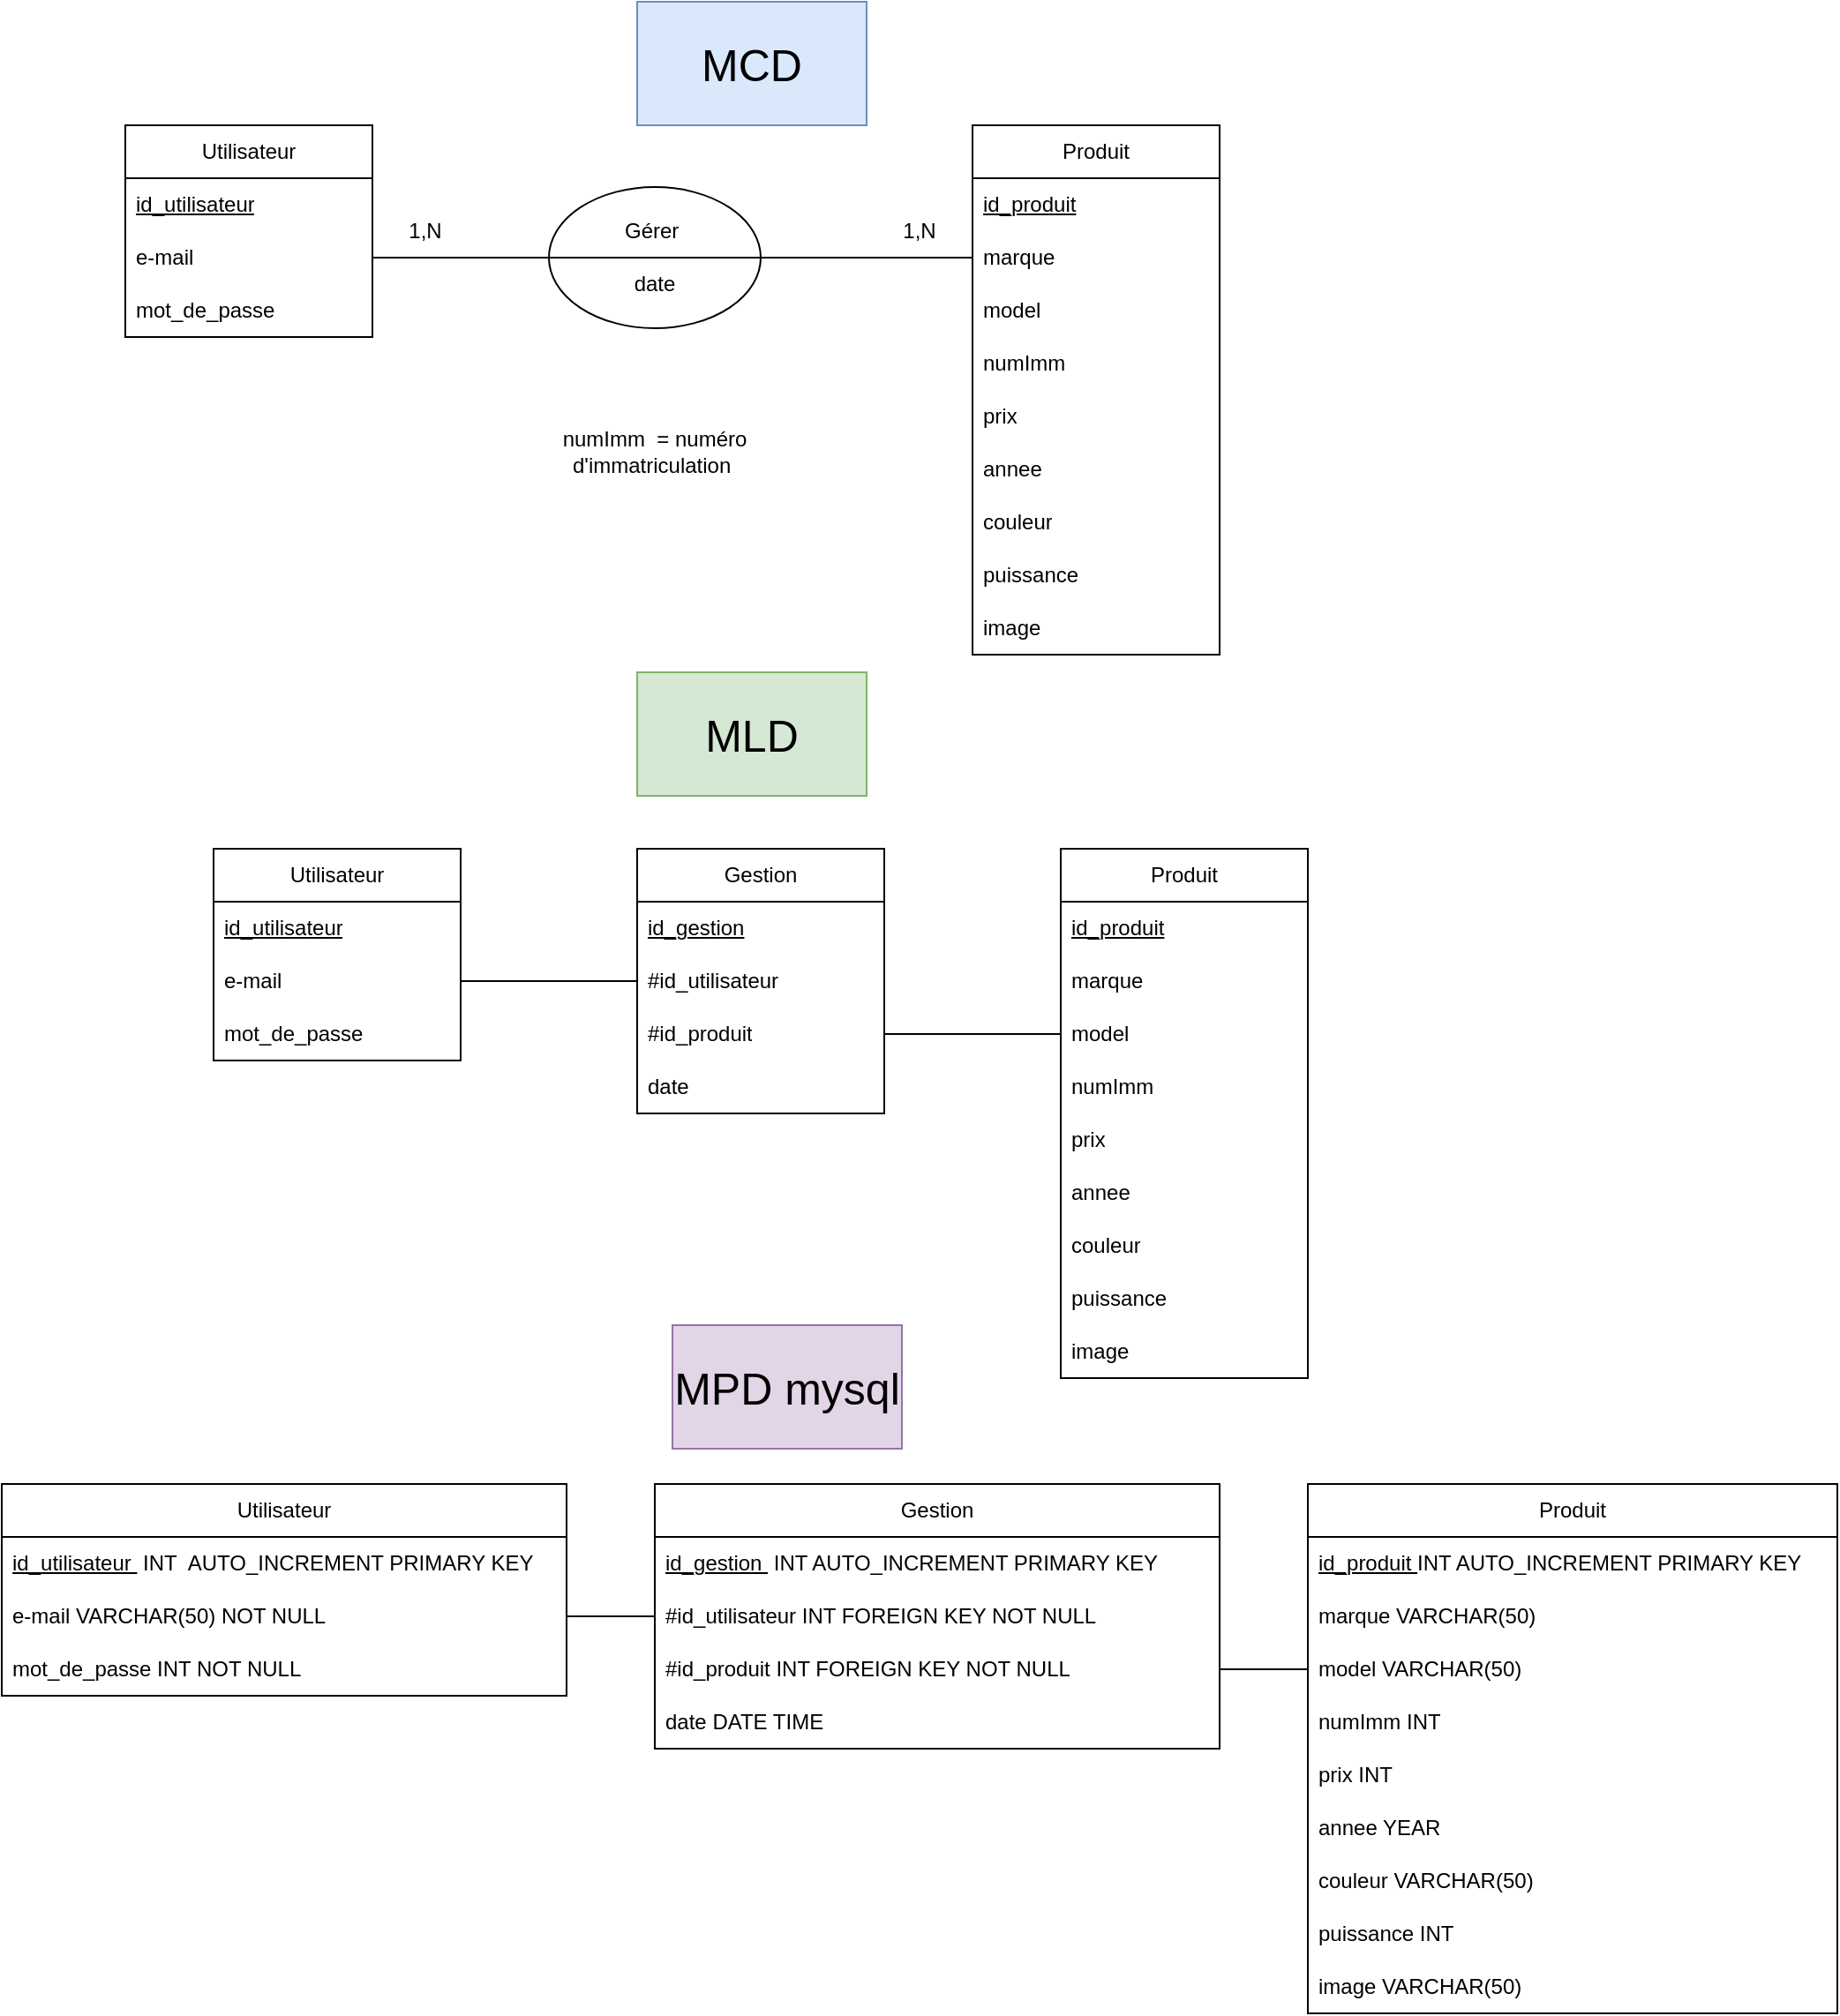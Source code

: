 <mxfile version="24.4.6" type="github">
  <diagram name="Page-1" id="OpfT0ckYa0zapqFZf7aK">
    <mxGraphModel dx="1744" dy="946" grid="1" gridSize="10" guides="1" tooltips="1" connect="1" arrows="1" fold="1" page="1" pageScale="1" pageWidth="1169" pageHeight="1654" math="0" shadow="0">
      <root>
        <mxCell id="0" />
        <mxCell id="1" parent="0" />
        <mxCell id="NCHCxoEyMYpZBGAJgEaN-1" value="Utilisateur" style="swimlane;fontStyle=0;childLayout=stackLayout;horizontal=1;startSize=30;horizontalStack=0;resizeParent=1;resizeParentMax=0;resizeLast=0;collapsible=1;marginBottom=0;whiteSpace=wrap;html=1;" vertex="1" parent="1">
          <mxGeometry x="70" y="190" width="140" height="120" as="geometry" />
        </mxCell>
        <mxCell id="NCHCxoEyMYpZBGAJgEaN-2" value="&lt;u&gt;id_utilisateur&lt;/u&gt;" style="text;strokeColor=none;fillColor=none;align=left;verticalAlign=middle;spacingLeft=4;spacingRight=4;overflow=hidden;points=[[0,0.5],[1,0.5]];portConstraint=eastwest;rotatable=0;whiteSpace=wrap;html=1;" vertex="1" parent="NCHCxoEyMYpZBGAJgEaN-1">
          <mxGeometry y="30" width="140" height="30" as="geometry" />
        </mxCell>
        <mxCell id="NCHCxoEyMYpZBGAJgEaN-3" value="e-mail" style="text;strokeColor=none;fillColor=none;align=left;verticalAlign=middle;spacingLeft=4;spacingRight=4;overflow=hidden;points=[[0,0.5],[1,0.5]];portConstraint=eastwest;rotatable=0;whiteSpace=wrap;html=1;" vertex="1" parent="NCHCxoEyMYpZBGAJgEaN-1">
          <mxGeometry y="60" width="140" height="30" as="geometry" />
        </mxCell>
        <mxCell id="NCHCxoEyMYpZBGAJgEaN-4" value="mot_de_passe" style="text;strokeColor=none;fillColor=none;align=left;verticalAlign=middle;spacingLeft=4;spacingRight=4;overflow=hidden;points=[[0,0.5],[1,0.5]];portConstraint=eastwest;rotatable=0;whiteSpace=wrap;html=1;" vertex="1" parent="NCHCxoEyMYpZBGAJgEaN-1">
          <mxGeometry y="90" width="140" height="30" as="geometry" />
        </mxCell>
        <mxCell id="NCHCxoEyMYpZBGAJgEaN-5" value="Produit" style="swimlane;fontStyle=0;childLayout=stackLayout;horizontal=1;startSize=30;horizontalStack=0;resizeParent=1;resizeParentMax=0;resizeLast=0;collapsible=1;marginBottom=0;whiteSpace=wrap;html=1;" vertex="1" parent="1">
          <mxGeometry x="550" y="190" width="140" height="300" as="geometry" />
        </mxCell>
        <mxCell id="NCHCxoEyMYpZBGAJgEaN-6" value="&lt;u&gt;id_produit&lt;/u&gt;" style="text;strokeColor=none;fillColor=none;align=left;verticalAlign=middle;spacingLeft=4;spacingRight=4;overflow=hidden;points=[[0,0.5],[1,0.5]];portConstraint=eastwest;rotatable=0;whiteSpace=wrap;html=1;" vertex="1" parent="NCHCxoEyMYpZBGAJgEaN-5">
          <mxGeometry y="30" width="140" height="30" as="geometry" />
        </mxCell>
        <mxCell id="NCHCxoEyMYpZBGAJgEaN-7" value="marque" style="text;strokeColor=none;fillColor=none;align=left;verticalAlign=middle;spacingLeft=4;spacingRight=4;overflow=hidden;points=[[0,0.5],[1,0.5]];portConstraint=eastwest;rotatable=0;whiteSpace=wrap;html=1;" vertex="1" parent="NCHCxoEyMYpZBGAJgEaN-5">
          <mxGeometry y="60" width="140" height="30" as="geometry" />
        </mxCell>
        <mxCell id="NCHCxoEyMYpZBGAJgEaN-8" value="model" style="text;strokeColor=none;fillColor=none;align=left;verticalAlign=middle;spacingLeft=4;spacingRight=4;overflow=hidden;points=[[0,0.5],[1,0.5]];portConstraint=eastwest;rotatable=0;whiteSpace=wrap;html=1;" vertex="1" parent="NCHCxoEyMYpZBGAJgEaN-5">
          <mxGeometry y="90" width="140" height="30" as="geometry" />
        </mxCell>
        <mxCell id="NCHCxoEyMYpZBGAJgEaN-16" value="numImm" style="text;strokeColor=none;fillColor=none;align=left;verticalAlign=middle;spacingLeft=4;spacingRight=4;overflow=hidden;points=[[0,0.5],[1,0.5]];portConstraint=eastwest;rotatable=0;whiteSpace=wrap;html=1;" vertex="1" parent="NCHCxoEyMYpZBGAJgEaN-5">
          <mxGeometry y="120" width="140" height="30" as="geometry" />
        </mxCell>
        <mxCell id="NCHCxoEyMYpZBGAJgEaN-15" value="prix" style="text;strokeColor=none;fillColor=none;align=left;verticalAlign=middle;spacingLeft=4;spacingRight=4;overflow=hidden;points=[[0,0.5],[1,0.5]];portConstraint=eastwest;rotatable=0;whiteSpace=wrap;html=1;" vertex="1" parent="NCHCxoEyMYpZBGAJgEaN-5">
          <mxGeometry y="150" width="140" height="30" as="geometry" />
        </mxCell>
        <mxCell id="NCHCxoEyMYpZBGAJgEaN-14" value="annee" style="text;strokeColor=none;fillColor=none;align=left;verticalAlign=middle;spacingLeft=4;spacingRight=4;overflow=hidden;points=[[0,0.5],[1,0.5]];portConstraint=eastwest;rotatable=0;whiteSpace=wrap;html=1;" vertex="1" parent="NCHCxoEyMYpZBGAJgEaN-5">
          <mxGeometry y="180" width="140" height="30" as="geometry" />
        </mxCell>
        <mxCell id="NCHCxoEyMYpZBGAJgEaN-13" value="couleur" style="text;strokeColor=none;fillColor=none;align=left;verticalAlign=middle;spacingLeft=4;spacingRight=4;overflow=hidden;points=[[0,0.5],[1,0.5]];portConstraint=eastwest;rotatable=0;whiteSpace=wrap;html=1;" vertex="1" parent="NCHCxoEyMYpZBGAJgEaN-5">
          <mxGeometry y="210" width="140" height="30" as="geometry" />
        </mxCell>
        <mxCell id="NCHCxoEyMYpZBGAJgEaN-18" value="puissance" style="text;strokeColor=none;fillColor=none;align=left;verticalAlign=middle;spacingLeft=4;spacingRight=4;overflow=hidden;points=[[0,0.5],[1,0.5]];portConstraint=eastwest;rotatable=0;whiteSpace=wrap;html=1;" vertex="1" parent="NCHCxoEyMYpZBGAJgEaN-5">
          <mxGeometry y="240" width="140" height="30" as="geometry" />
        </mxCell>
        <mxCell id="NCHCxoEyMYpZBGAJgEaN-19" value="image" style="text;strokeColor=none;fillColor=none;align=left;verticalAlign=middle;spacingLeft=4;spacingRight=4;overflow=hidden;points=[[0,0.5],[1,0.5]];portConstraint=eastwest;rotatable=0;whiteSpace=wrap;html=1;" vertex="1" parent="NCHCxoEyMYpZBGAJgEaN-5">
          <mxGeometry y="270" width="140" height="30" as="geometry" />
        </mxCell>
        <mxCell id="NCHCxoEyMYpZBGAJgEaN-9" value="" style="endArrow=none;html=1;rounded=0;exitX=1;exitY=0.5;exitDx=0;exitDy=0;entryX=0;entryY=0.5;entryDx=0;entryDy=0;" edge="1" parent="1" source="NCHCxoEyMYpZBGAJgEaN-3" target="NCHCxoEyMYpZBGAJgEaN-7">
          <mxGeometry width="50" height="50" relative="1" as="geometry">
            <mxPoint x="360" y="230" as="sourcePoint" />
            <mxPoint x="410" y="180" as="targetPoint" />
          </mxGeometry>
        </mxCell>
        <mxCell id="NCHCxoEyMYpZBGAJgEaN-10" value="" style="ellipse;whiteSpace=wrap;html=1;" vertex="1" parent="1">
          <mxGeometry x="310" y="225" width="120" height="80" as="geometry" />
        </mxCell>
        <mxCell id="NCHCxoEyMYpZBGAJgEaN-11" value="" style="endArrow=none;html=1;rounded=0;exitX=0;exitY=0.5;exitDx=0;exitDy=0;entryX=1;entryY=0.5;entryDx=0;entryDy=0;" edge="1" parent="1" source="NCHCxoEyMYpZBGAJgEaN-10" target="NCHCxoEyMYpZBGAJgEaN-10">
          <mxGeometry width="50" height="50" relative="1" as="geometry">
            <mxPoint x="310" y="230" as="sourcePoint" />
            <mxPoint x="360" y="180" as="targetPoint" />
          </mxGeometry>
        </mxCell>
        <mxCell id="NCHCxoEyMYpZBGAJgEaN-12" value="Gérer&amp;nbsp;" style="text;html=1;align=center;verticalAlign=middle;whiteSpace=wrap;rounded=0;" vertex="1" parent="1">
          <mxGeometry x="340" y="235" width="60" height="30" as="geometry" />
        </mxCell>
        <mxCell id="NCHCxoEyMYpZBGAJgEaN-17" value="numImm&amp;nbsp; = numéro d&#39;immatriculation&amp;nbsp;" style="text;html=1;align=center;verticalAlign=middle;whiteSpace=wrap;rounded=0;" vertex="1" parent="1">
          <mxGeometry x="285" y="350" width="170" height="50" as="geometry" />
        </mxCell>
        <mxCell id="NCHCxoEyMYpZBGAJgEaN-20" value="1,N" style="text;html=1;align=center;verticalAlign=middle;whiteSpace=wrap;rounded=0;" vertex="1" parent="1">
          <mxGeometry x="490" y="235" width="60" height="30" as="geometry" />
        </mxCell>
        <mxCell id="NCHCxoEyMYpZBGAJgEaN-21" value="1,N" style="text;html=1;align=center;verticalAlign=middle;whiteSpace=wrap;rounded=0;" vertex="1" parent="1">
          <mxGeometry x="210" y="235" width="60" height="30" as="geometry" />
        </mxCell>
        <mxCell id="NCHCxoEyMYpZBGAJgEaN-22" value="Utilisateur" style="swimlane;fontStyle=0;childLayout=stackLayout;horizontal=1;startSize=30;horizontalStack=0;resizeParent=1;resizeParentMax=0;resizeLast=0;collapsible=1;marginBottom=0;whiteSpace=wrap;html=1;" vertex="1" parent="1">
          <mxGeometry x="120" y="600" width="140" height="120" as="geometry" />
        </mxCell>
        <mxCell id="NCHCxoEyMYpZBGAJgEaN-23" value="&lt;u&gt;id_utilisateur&lt;/u&gt;" style="text;strokeColor=none;fillColor=none;align=left;verticalAlign=middle;spacingLeft=4;spacingRight=4;overflow=hidden;points=[[0,0.5],[1,0.5]];portConstraint=eastwest;rotatable=0;whiteSpace=wrap;html=1;" vertex="1" parent="NCHCxoEyMYpZBGAJgEaN-22">
          <mxGeometry y="30" width="140" height="30" as="geometry" />
        </mxCell>
        <mxCell id="NCHCxoEyMYpZBGAJgEaN-24" value="e-mail" style="text;strokeColor=none;fillColor=none;align=left;verticalAlign=middle;spacingLeft=4;spacingRight=4;overflow=hidden;points=[[0,0.5],[1,0.5]];portConstraint=eastwest;rotatable=0;whiteSpace=wrap;html=1;" vertex="1" parent="NCHCxoEyMYpZBGAJgEaN-22">
          <mxGeometry y="60" width="140" height="30" as="geometry" />
        </mxCell>
        <mxCell id="NCHCxoEyMYpZBGAJgEaN-25" value="mot_de_passe" style="text;strokeColor=none;fillColor=none;align=left;verticalAlign=middle;spacingLeft=4;spacingRight=4;overflow=hidden;points=[[0,0.5],[1,0.5]];portConstraint=eastwest;rotatable=0;whiteSpace=wrap;html=1;" vertex="1" parent="NCHCxoEyMYpZBGAJgEaN-22">
          <mxGeometry y="90" width="140" height="30" as="geometry" />
        </mxCell>
        <mxCell id="NCHCxoEyMYpZBGAJgEaN-26" value="Produit" style="swimlane;fontStyle=0;childLayout=stackLayout;horizontal=1;startSize=30;horizontalStack=0;resizeParent=1;resizeParentMax=0;resizeLast=0;collapsible=1;marginBottom=0;whiteSpace=wrap;html=1;" vertex="1" parent="1">
          <mxGeometry x="600" y="600" width="140" height="300" as="geometry" />
        </mxCell>
        <mxCell id="NCHCxoEyMYpZBGAJgEaN-27" value="&lt;u&gt;id_produit&lt;/u&gt;" style="text;strokeColor=none;fillColor=none;align=left;verticalAlign=middle;spacingLeft=4;spacingRight=4;overflow=hidden;points=[[0,0.5],[1,0.5]];portConstraint=eastwest;rotatable=0;whiteSpace=wrap;html=1;" vertex="1" parent="NCHCxoEyMYpZBGAJgEaN-26">
          <mxGeometry y="30" width="140" height="30" as="geometry" />
        </mxCell>
        <mxCell id="NCHCxoEyMYpZBGAJgEaN-28" value="marque" style="text;strokeColor=none;fillColor=none;align=left;verticalAlign=middle;spacingLeft=4;spacingRight=4;overflow=hidden;points=[[0,0.5],[1,0.5]];portConstraint=eastwest;rotatable=0;whiteSpace=wrap;html=1;" vertex="1" parent="NCHCxoEyMYpZBGAJgEaN-26">
          <mxGeometry y="60" width="140" height="30" as="geometry" />
        </mxCell>
        <mxCell id="NCHCxoEyMYpZBGAJgEaN-29" value="model" style="text;strokeColor=none;fillColor=none;align=left;verticalAlign=middle;spacingLeft=4;spacingRight=4;overflow=hidden;points=[[0,0.5],[1,0.5]];portConstraint=eastwest;rotatable=0;whiteSpace=wrap;html=1;" vertex="1" parent="NCHCxoEyMYpZBGAJgEaN-26">
          <mxGeometry y="90" width="140" height="30" as="geometry" />
        </mxCell>
        <mxCell id="NCHCxoEyMYpZBGAJgEaN-30" value="numImm" style="text;strokeColor=none;fillColor=none;align=left;verticalAlign=middle;spacingLeft=4;spacingRight=4;overflow=hidden;points=[[0,0.5],[1,0.5]];portConstraint=eastwest;rotatable=0;whiteSpace=wrap;html=1;" vertex="1" parent="NCHCxoEyMYpZBGAJgEaN-26">
          <mxGeometry y="120" width="140" height="30" as="geometry" />
        </mxCell>
        <mxCell id="NCHCxoEyMYpZBGAJgEaN-31" value="prix" style="text;strokeColor=none;fillColor=none;align=left;verticalAlign=middle;spacingLeft=4;spacingRight=4;overflow=hidden;points=[[0,0.5],[1,0.5]];portConstraint=eastwest;rotatable=0;whiteSpace=wrap;html=1;" vertex="1" parent="NCHCxoEyMYpZBGAJgEaN-26">
          <mxGeometry y="150" width="140" height="30" as="geometry" />
        </mxCell>
        <mxCell id="NCHCxoEyMYpZBGAJgEaN-32" value="annee" style="text;strokeColor=none;fillColor=none;align=left;verticalAlign=middle;spacingLeft=4;spacingRight=4;overflow=hidden;points=[[0,0.5],[1,0.5]];portConstraint=eastwest;rotatable=0;whiteSpace=wrap;html=1;" vertex="1" parent="NCHCxoEyMYpZBGAJgEaN-26">
          <mxGeometry y="180" width="140" height="30" as="geometry" />
        </mxCell>
        <mxCell id="NCHCxoEyMYpZBGAJgEaN-33" value="couleur" style="text;strokeColor=none;fillColor=none;align=left;verticalAlign=middle;spacingLeft=4;spacingRight=4;overflow=hidden;points=[[0,0.5],[1,0.5]];portConstraint=eastwest;rotatable=0;whiteSpace=wrap;html=1;" vertex="1" parent="NCHCxoEyMYpZBGAJgEaN-26">
          <mxGeometry y="210" width="140" height="30" as="geometry" />
        </mxCell>
        <mxCell id="NCHCxoEyMYpZBGAJgEaN-34" value="puissance" style="text;strokeColor=none;fillColor=none;align=left;verticalAlign=middle;spacingLeft=4;spacingRight=4;overflow=hidden;points=[[0,0.5],[1,0.5]];portConstraint=eastwest;rotatable=0;whiteSpace=wrap;html=1;" vertex="1" parent="NCHCxoEyMYpZBGAJgEaN-26">
          <mxGeometry y="240" width="140" height="30" as="geometry" />
        </mxCell>
        <mxCell id="NCHCxoEyMYpZBGAJgEaN-35" value="image" style="text;strokeColor=none;fillColor=none;align=left;verticalAlign=middle;spacingLeft=4;spacingRight=4;overflow=hidden;points=[[0,0.5],[1,0.5]];portConstraint=eastwest;rotatable=0;whiteSpace=wrap;html=1;" vertex="1" parent="NCHCxoEyMYpZBGAJgEaN-26">
          <mxGeometry y="270" width="140" height="30" as="geometry" />
        </mxCell>
        <mxCell id="NCHCxoEyMYpZBGAJgEaN-43" value="Gestion" style="swimlane;fontStyle=0;childLayout=stackLayout;horizontal=1;startSize=30;horizontalStack=0;resizeParent=1;resizeParentMax=0;resizeLast=0;collapsible=1;marginBottom=0;whiteSpace=wrap;html=1;" vertex="1" parent="1">
          <mxGeometry x="360" y="600" width="140" height="150" as="geometry" />
        </mxCell>
        <mxCell id="NCHCxoEyMYpZBGAJgEaN-44" value="&lt;u&gt;id_gestion&lt;/u&gt;" style="text;strokeColor=none;fillColor=none;align=left;verticalAlign=middle;spacingLeft=4;spacingRight=4;overflow=hidden;points=[[0,0.5],[1,0.5]];portConstraint=eastwest;rotatable=0;whiteSpace=wrap;html=1;" vertex="1" parent="NCHCxoEyMYpZBGAJgEaN-43">
          <mxGeometry y="30" width="140" height="30" as="geometry" />
        </mxCell>
        <mxCell id="NCHCxoEyMYpZBGAJgEaN-45" value="#id_utilisateur" style="text;strokeColor=none;fillColor=none;align=left;verticalAlign=middle;spacingLeft=4;spacingRight=4;overflow=hidden;points=[[0,0.5],[1,0.5]];portConstraint=eastwest;rotatable=0;whiteSpace=wrap;html=1;" vertex="1" parent="NCHCxoEyMYpZBGAJgEaN-43">
          <mxGeometry y="60" width="140" height="30" as="geometry" />
        </mxCell>
        <mxCell id="NCHCxoEyMYpZBGAJgEaN-46" value="#id_produit" style="text;strokeColor=none;fillColor=none;align=left;verticalAlign=middle;spacingLeft=4;spacingRight=4;overflow=hidden;points=[[0,0.5],[1,0.5]];portConstraint=eastwest;rotatable=0;whiteSpace=wrap;html=1;" vertex="1" parent="NCHCxoEyMYpZBGAJgEaN-43">
          <mxGeometry y="90" width="140" height="30" as="geometry" />
        </mxCell>
        <mxCell id="NCHCxoEyMYpZBGAJgEaN-47" value="date" style="text;strokeColor=none;fillColor=none;align=left;verticalAlign=middle;spacingLeft=4;spacingRight=4;overflow=hidden;points=[[0,0.5],[1,0.5]];portConstraint=eastwest;rotatable=0;whiteSpace=wrap;html=1;" vertex="1" parent="NCHCxoEyMYpZBGAJgEaN-43">
          <mxGeometry y="120" width="140" height="30" as="geometry" />
        </mxCell>
        <mxCell id="NCHCxoEyMYpZBGAJgEaN-48" value="" style="endArrow=none;html=1;rounded=0;entryX=0;entryY=0.5;entryDx=0;entryDy=0;exitX=1;exitY=0.5;exitDx=0;exitDy=0;" edge="1" parent="1" source="NCHCxoEyMYpZBGAJgEaN-24" target="NCHCxoEyMYpZBGAJgEaN-45">
          <mxGeometry width="50" height="50" relative="1" as="geometry">
            <mxPoint x="260" y="660" as="sourcePoint" />
            <mxPoint x="310" y="610" as="targetPoint" />
            <Array as="points" />
          </mxGeometry>
        </mxCell>
        <mxCell id="NCHCxoEyMYpZBGAJgEaN-49" value="" style="endArrow=none;html=1;rounded=0;exitX=1;exitY=0.5;exitDx=0;exitDy=0;entryX=0;entryY=0.5;entryDx=0;entryDy=0;" edge="1" parent="1" source="NCHCxoEyMYpZBGAJgEaN-46" target="NCHCxoEyMYpZBGAJgEaN-29">
          <mxGeometry width="50" height="50" relative="1" as="geometry">
            <mxPoint x="510" y="810" as="sourcePoint" />
            <mxPoint x="560" y="760" as="targetPoint" />
          </mxGeometry>
        </mxCell>
        <mxCell id="NCHCxoEyMYpZBGAJgEaN-52" value="date" style="text;html=1;align=center;verticalAlign=middle;whiteSpace=wrap;rounded=0;" vertex="1" parent="1">
          <mxGeometry x="340" y="265" width="60" height="30" as="geometry" />
        </mxCell>
        <mxCell id="NCHCxoEyMYpZBGAJgEaN-53" value="Utilisateur" style="swimlane;fontStyle=0;childLayout=stackLayout;horizontal=1;startSize=30;horizontalStack=0;resizeParent=1;resizeParentMax=0;resizeLast=0;collapsible=1;marginBottom=0;whiteSpace=wrap;html=1;" vertex="1" parent="1">
          <mxGeometry y="960" width="320" height="120" as="geometry" />
        </mxCell>
        <mxCell id="NCHCxoEyMYpZBGAJgEaN-54" value="&lt;u&gt;id_utilisateur&amp;nbsp;&lt;/u&gt;&amp;nbsp;INT&amp;nbsp; AUTO_INCREMENT PRIMARY KEY" style="text;strokeColor=none;fillColor=none;align=left;verticalAlign=middle;spacingLeft=4;spacingRight=4;overflow=hidden;points=[[0,0.5],[1,0.5]];portConstraint=eastwest;rotatable=0;whiteSpace=wrap;html=1;" vertex="1" parent="NCHCxoEyMYpZBGAJgEaN-53">
          <mxGeometry y="30" width="320" height="30" as="geometry" />
        </mxCell>
        <mxCell id="NCHCxoEyMYpZBGAJgEaN-55" value="e-mail VARCHAR(50) NOT NULL" style="text;strokeColor=none;fillColor=none;align=left;verticalAlign=middle;spacingLeft=4;spacingRight=4;overflow=hidden;points=[[0,0.5],[1,0.5]];portConstraint=eastwest;rotatable=0;whiteSpace=wrap;html=1;" vertex="1" parent="NCHCxoEyMYpZBGAJgEaN-53">
          <mxGeometry y="60" width="320" height="30" as="geometry" />
        </mxCell>
        <mxCell id="NCHCxoEyMYpZBGAJgEaN-56" value="mot_de_passe INT NOT NULL" style="text;strokeColor=none;fillColor=none;align=left;verticalAlign=middle;spacingLeft=4;spacingRight=4;overflow=hidden;points=[[0,0.5],[1,0.5]];portConstraint=eastwest;rotatable=0;whiteSpace=wrap;html=1;" vertex="1" parent="NCHCxoEyMYpZBGAJgEaN-53">
          <mxGeometry y="90" width="320" height="30" as="geometry" />
        </mxCell>
        <mxCell id="NCHCxoEyMYpZBGAJgEaN-57" value="Produit" style="swimlane;fontStyle=0;childLayout=stackLayout;horizontal=1;startSize=30;horizontalStack=0;resizeParent=1;resizeParentMax=0;resizeLast=0;collapsible=1;marginBottom=0;whiteSpace=wrap;html=1;" vertex="1" parent="1">
          <mxGeometry x="740" y="960" width="300" height="300" as="geometry" />
        </mxCell>
        <mxCell id="NCHCxoEyMYpZBGAJgEaN-58" value="&lt;u&gt;id_produit&amp;nbsp;&lt;/u&gt;INT AUTO_INCREMENT PRIMARY KEY" style="text;strokeColor=none;fillColor=none;align=left;verticalAlign=middle;spacingLeft=4;spacingRight=4;overflow=hidden;points=[[0,0.5],[1,0.5]];portConstraint=eastwest;rotatable=0;whiteSpace=wrap;html=1;" vertex="1" parent="NCHCxoEyMYpZBGAJgEaN-57">
          <mxGeometry y="30" width="300" height="30" as="geometry" />
        </mxCell>
        <mxCell id="NCHCxoEyMYpZBGAJgEaN-59" value="marque VARCHAR(50)" style="text;strokeColor=none;fillColor=none;align=left;verticalAlign=middle;spacingLeft=4;spacingRight=4;overflow=hidden;points=[[0,0.5],[1,0.5]];portConstraint=eastwest;rotatable=0;whiteSpace=wrap;html=1;" vertex="1" parent="NCHCxoEyMYpZBGAJgEaN-57">
          <mxGeometry y="60" width="300" height="30" as="geometry" />
        </mxCell>
        <mxCell id="NCHCxoEyMYpZBGAJgEaN-60" value="model VARCHAR(50)" style="text;strokeColor=none;fillColor=none;align=left;verticalAlign=middle;spacingLeft=4;spacingRight=4;overflow=hidden;points=[[0,0.5],[1,0.5]];portConstraint=eastwest;rotatable=0;whiteSpace=wrap;html=1;" vertex="1" parent="NCHCxoEyMYpZBGAJgEaN-57">
          <mxGeometry y="90" width="300" height="30" as="geometry" />
        </mxCell>
        <mxCell id="NCHCxoEyMYpZBGAJgEaN-61" value="numImm INT" style="text;strokeColor=none;fillColor=none;align=left;verticalAlign=middle;spacingLeft=4;spacingRight=4;overflow=hidden;points=[[0,0.5],[1,0.5]];portConstraint=eastwest;rotatable=0;whiteSpace=wrap;html=1;" vertex="1" parent="NCHCxoEyMYpZBGAJgEaN-57">
          <mxGeometry y="120" width="300" height="30" as="geometry" />
        </mxCell>
        <mxCell id="NCHCxoEyMYpZBGAJgEaN-62" value="prix INT" style="text;strokeColor=none;fillColor=none;align=left;verticalAlign=middle;spacingLeft=4;spacingRight=4;overflow=hidden;points=[[0,0.5],[1,0.5]];portConstraint=eastwest;rotatable=0;whiteSpace=wrap;html=1;" vertex="1" parent="NCHCxoEyMYpZBGAJgEaN-57">
          <mxGeometry y="150" width="300" height="30" as="geometry" />
        </mxCell>
        <mxCell id="NCHCxoEyMYpZBGAJgEaN-63" value="annee YEAR" style="text;strokeColor=none;fillColor=none;align=left;verticalAlign=middle;spacingLeft=4;spacingRight=4;overflow=hidden;points=[[0,0.5],[1,0.5]];portConstraint=eastwest;rotatable=0;whiteSpace=wrap;html=1;" vertex="1" parent="NCHCxoEyMYpZBGAJgEaN-57">
          <mxGeometry y="180" width="300" height="30" as="geometry" />
        </mxCell>
        <mxCell id="NCHCxoEyMYpZBGAJgEaN-64" value="couleur VARCHAR(50)" style="text;strokeColor=none;fillColor=none;align=left;verticalAlign=middle;spacingLeft=4;spacingRight=4;overflow=hidden;points=[[0,0.5],[1,0.5]];portConstraint=eastwest;rotatable=0;whiteSpace=wrap;html=1;" vertex="1" parent="NCHCxoEyMYpZBGAJgEaN-57">
          <mxGeometry y="210" width="300" height="30" as="geometry" />
        </mxCell>
        <mxCell id="NCHCxoEyMYpZBGAJgEaN-65" value="puissance INT" style="text;strokeColor=none;fillColor=none;align=left;verticalAlign=middle;spacingLeft=4;spacingRight=4;overflow=hidden;points=[[0,0.5],[1,0.5]];portConstraint=eastwest;rotatable=0;whiteSpace=wrap;html=1;" vertex="1" parent="NCHCxoEyMYpZBGAJgEaN-57">
          <mxGeometry y="240" width="300" height="30" as="geometry" />
        </mxCell>
        <mxCell id="NCHCxoEyMYpZBGAJgEaN-66" value="image VARCHAR(50)" style="text;strokeColor=none;fillColor=none;align=left;verticalAlign=middle;spacingLeft=4;spacingRight=4;overflow=hidden;points=[[0,0.5],[1,0.5]];portConstraint=eastwest;rotatable=0;whiteSpace=wrap;html=1;" vertex="1" parent="NCHCxoEyMYpZBGAJgEaN-57">
          <mxGeometry y="270" width="300" height="30" as="geometry" />
        </mxCell>
        <mxCell id="NCHCxoEyMYpZBGAJgEaN-67" value="Gestion" style="swimlane;fontStyle=0;childLayout=stackLayout;horizontal=1;startSize=30;horizontalStack=0;resizeParent=1;resizeParentMax=0;resizeLast=0;collapsible=1;marginBottom=0;whiteSpace=wrap;html=1;" vertex="1" parent="1">
          <mxGeometry x="370" y="960" width="320" height="150" as="geometry" />
        </mxCell>
        <mxCell id="NCHCxoEyMYpZBGAJgEaN-68" value="&lt;u&gt;id_gestion&amp;nbsp;&lt;/u&gt;&amp;nbsp;INT AUTO_INCREMENT PRIMARY KEY" style="text;strokeColor=none;fillColor=none;align=left;verticalAlign=middle;spacingLeft=4;spacingRight=4;overflow=hidden;points=[[0,0.5],[1,0.5]];portConstraint=eastwest;rotatable=0;whiteSpace=wrap;html=1;" vertex="1" parent="NCHCxoEyMYpZBGAJgEaN-67">
          <mxGeometry y="30" width="320" height="30" as="geometry" />
        </mxCell>
        <mxCell id="NCHCxoEyMYpZBGAJgEaN-69" value="#id_utilisateur INT FOREIGN KEY NOT NULL" style="text;strokeColor=none;fillColor=none;align=left;verticalAlign=middle;spacingLeft=4;spacingRight=4;overflow=hidden;points=[[0,0.5],[1,0.5]];portConstraint=eastwest;rotatable=0;whiteSpace=wrap;html=1;" vertex="1" parent="NCHCxoEyMYpZBGAJgEaN-67">
          <mxGeometry y="60" width="320" height="30" as="geometry" />
        </mxCell>
        <mxCell id="NCHCxoEyMYpZBGAJgEaN-70" value="#id_produit INT FOREIGN KEY NOT NULL&amp;nbsp;" style="text;strokeColor=none;fillColor=none;align=left;verticalAlign=middle;spacingLeft=4;spacingRight=4;overflow=hidden;points=[[0,0.5],[1,0.5]];portConstraint=eastwest;rotatable=0;whiteSpace=wrap;html=1;" vertex="1" parent="NCHCxoEyMYpZBGAJgEaN-67">
          <mxGeometry y="90" width="320" height="30" as="geometry" />
        </mxCell>
        <mxCell id="NCHCxoEyMYpZBGAJgEaN-71" value="date DATE TIME" style="text;strokeColor=none;fillColor=none;align=left;verticalAlign=middle;spacingLeft=4;spacingRight=4;overflow=hidden;points=[[0,0.5],[1,0.5]];portConstraint=eastwest;rotatable=0;whiteSpace=wrap;html=1;" vertex="1" parent="NCHCxoEyMYpZBGAJgEaN-67">
          <mxGeometry y="120" width="320" height="30" as="geometry" />
        </mxCell>
        <mxCell id="NCHCxoEyMYpZBGAJgEaN-72" value="" style="endArrow=none;html=1;rounded=0;entryX=0;entryY=0.5;entryDx=0;entryDy=0;exitX=1;exitY=0.5;exitDx=0;exitDy=0;" edge="1" parent="1" source="NCHCxoEyMYpZBGAJgEaN-55" target="NCHCxoEyMYpZBGAJgEaN-69">
          <mxGeometry width="50" height="50" relative="1" as="geometry">
            <mxPoint x="270" y="1030" as="sourcePoint" />
            <mxPoint x="320" y="980" as="targetPoint" />
            <Array as="points" />
          </mxGeometry>
        </mxCell>
        <mxCell id="NCHCxoEyMYpZBGAJgEaN-73" value="" style="endArrow=none;html=1;rounded=0;exitX=1;exitY=0.5;exitDx=0;exitDy=0;entryX=0;entryY=0.5;entryDx=0;entryDy=0;" edge="1" parent="1" source="NCHCxoEyMYpZBGAJgEaN-70" target="NCHCxoEyMYpZBGAJgEaN-60">
          <mxGeometry width="50" height="50" relative="1" as="geometry">
            <mxPoint x="520" y="1180" as="sourcePoint" />
            <mxPoint x="570" y="1130" as="targetPoint" />
          </mxGeometry>
        </mxCell>
        <mxCell id="NCHCxoEyMYpZBGAJgEaN-75" value="MCD" style="text;html=1;align=center;verticalAlign=middle;whiteSpace=wrap;rounded=0;fillColor=#dae8fc;strokeColor=#6c8ebf;fontSize=25;" vertex="1" parent="1">
          <mxGeometry x="360" y="120" width="130" height="70" as="geometry" />
        </mxCell>
        <mxCell id="NCHCxoEyMYpZBGAJgEaN-76" value="MLD" style="text;html=1;align=center;verticalAlign=middle;whiteSpace=wrap;rounded=0;fillColor=#d5e8d4;strokeColor=#82b366;fontSize=25;" vertex="1" parent="1">
          <mxGeometry x="360" y="500" width="130" height="70" as="geometry" />
        </mxCell>
        <mxCell id="NCHCxoEyMYpZBGAJgEaN-77" value="MPD mysql" style="text;html=1;align=center;verticalAlign=middle;whiteSpace=wrap;rounded=0;fillColor=#e1d5e7;strokeColor=#9673a6;fontSize=25;" vertex="1" parent="1">
          <mxGeometry x="380" y="870" width="130" height="70" as="geometry" />
        </mxCell>
      </root>
    </mxGraphModel>
  </diagram>
</mxfile>
